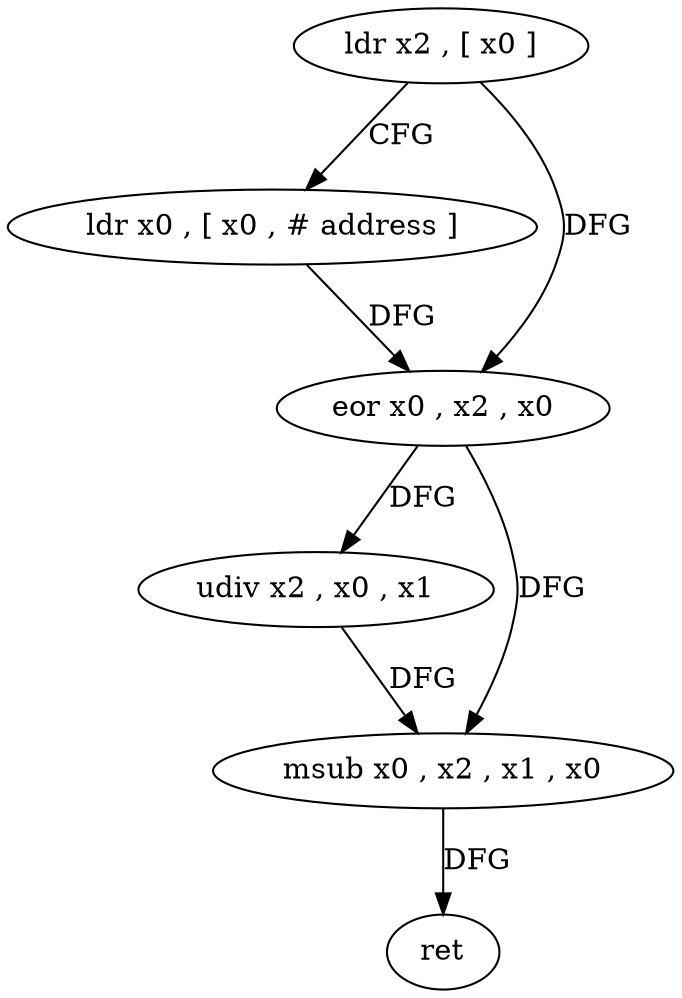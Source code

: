 digraph "func" {
"4235396" [label = "ldr x2 , [ x0 ]" ]
"4235400" [label = "ldr x0 , [ x0 , # address ]" ]
"4235404" [label = "eor x0 , x2 , x0" ]
"4235408" [label = "udiv x2 , x0 , x1" ]
"4235412" [label = "msub x0 , x2 , x1 , x0" ]
"4235416" [label = "ret" ]
"4235396" -> "4235400" [ label = "CFG" ]
"4235396" -> "4235404" [ label = "DFG" ]
"4235400" -> "4235404" [ label = "DFG" ]
"4235404" -> "4235408" [ label = "DFG" ]
"4235404" -> "4235412" [ label = "DFG" ]
"4235408" -> "4235412" [ label = "DFG" ]
"4235412" -> "4235416" [ label = "DFG" ]
}
